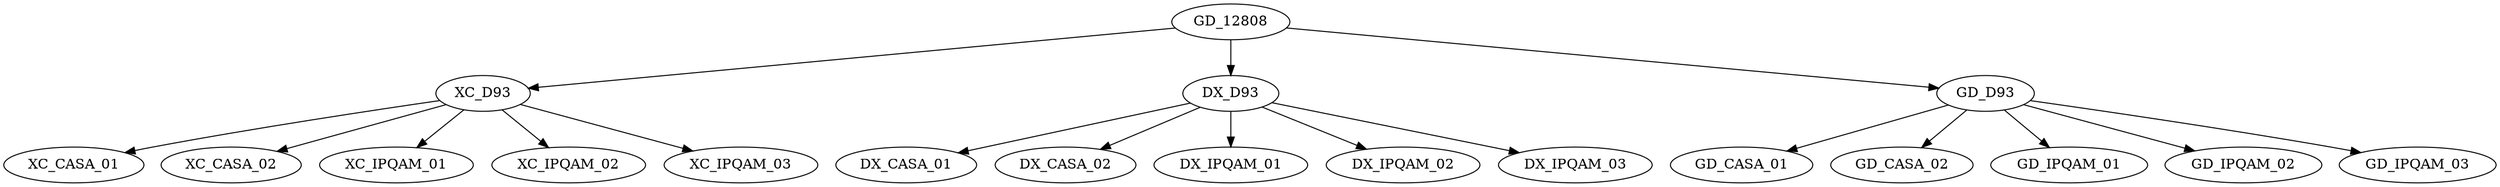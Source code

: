 digraph { 
    
    GD_12808 -> XC_D93
  

    GD_12808 -> DX_D93
  

    GD_12808 -> GD_D93
  

    GD_D93 -> GD_CASA_01
  

    GD_D93 -> GD_CASA_02
  

    GD_D93 -> GD_IPQAM_01
  

    GD_D93 -> GD_IPQAM_02
  

    GD_D93 -> GD_IPQAM_03
  

    XC_D93 -> XC_CASA_01
  

    XC_D93 -> XC_CASA_02
  

    XC_D93 -> XC_IPQAM_01
  

    XC_D93 -> XC_IPQAM_02
  

    XC_D93 -> XC_IPQAM_03
  

    DX_D93 -> DX_CASA_01
  

    DX_D93 -> DX_CASA_02
  

    DX_D93 -> DX_IPQAM_01
  

    DX_D93 -> DX_IPQAM_02
  

    DX_D93 -> DX_IPQAM_03
  
 }